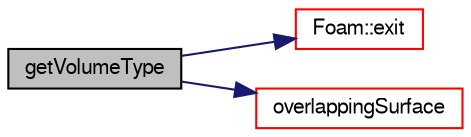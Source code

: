 digraph "getVolumeType"
{
  bgcolor="transparent";
  edge [fontname="FreeSans",fontsize="10",labelfontname="FreeSans",labelfontsize="10"];
  node [fontname="FreeSans",fontsize="10",shape=record];
  rankdir="LR";
  Node3539 [label="getVolumeType",height=0.2,width=0.4,color="black", fillcolor="grey75", style="filled", fontcolor="black"];
  Node3539 -> Node3540 [color="midnightblue",fontsize="10",style="solid",fontname="FreeSans"];
  Node3540 [label="Foam::exit",height=0.2,width=0.4,color="red",URL="$a21124.html#a06ca7250d8e89caf05243ec094843642"];
  Node3539 -> Node3587 [color="midnightblue",fontsize="10",style="solid",fontname="FreeSans"];
  Node3587 [label="overlappingSurface",height=0.2,width=0.4,color="red",URL="$a28642.html#a2c6f811e1c5a7dce8df93f593380e3b6",tooltip="Subset the part of surface that is overlapping bounds. "];
}

